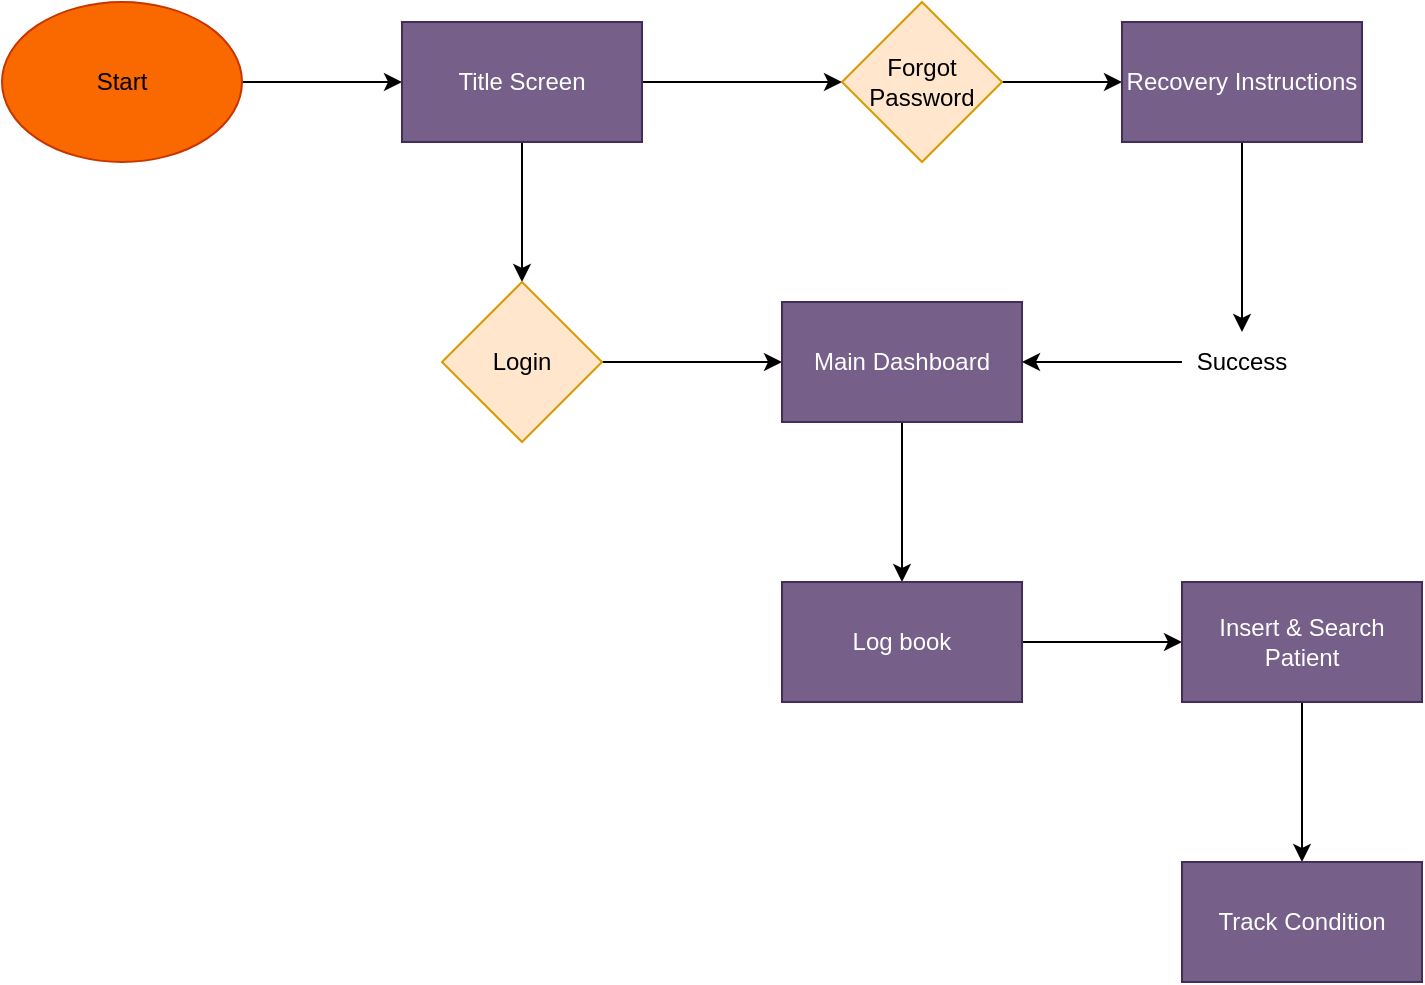 <mxfile version="24.2.0" type="github">
  <diagram name="Page-1" id="f-FT1rUhoASd2f0an_6X">
    <mxGraphModel dx="794" dy="422" grid="1" gridSize="10" guides="1" tooltips="1" connect="1" arrows="1" fold="1" page="1" pageScale="1" pageWidth="850" pageHeight="1100" math="0" shadow="0">
      <root>
        <mxCell id="0" />
        <mxCell id="1" parent="0" />
        <mxCell id="K1mzVftVEfYpcNpW3lGC-4" value="" style="edgeStyle=orthogonalEdgeStyle;rounded=0;orthogonalLoop=1;jettySize=auto;html=1;" parent="1" source="AVB4TACVMZflynDXeGGa-1" target="K1mzVftVEfYpcNpW3lGC-3" edge="1">
          <mxGeometry relative="1" as="geometry" />
        </mxCell>
        <mxCell id="AVB4TACVMZflynDXeGGa-1" value="Start" style="ellipse;whiteSpace=wrap;html=1;fillColor=#fa6800;strokeColor=#C73500;fontColor=#000000;" parent="1" vertex="1">
          <mxGeometry x="90" y="80" width="120" height="80" as="geometry" />
        </mxCell>
        <mxCell id="K1mzVftVEfYpcNpW3lGC-6" value="" style="edgeStyle=orthogonalEdgeStyle;rounded=0;orthogonalLoop=1;jettySize=auto;html=1;" parent="1" source="K1mzVftVEfYpcNpW3lGC-3" target="K1mzVftVEfYpcNpW3lGC-5" edge="1">
          <mxGeometry relative="1" as="geometry" />
        </mxCell>
        <mxCell id="K1mzVftVEfYpcNpW3lGC-8" value="" style="edgeStyle=orthogonalEdgeStyle;rounded=0;orthogonalLoop=1;jettySize=auto;html=1;" parent="1" source="K1mzVftVEfYpcNpW3lGC-3" target="K1mzVftVEfYpcNpW3lGC-7" edge="1">
          <mxGeometry relative="1" as="geometry" />
        </mxCell>
        <mxCell id="K1mzVftVEfYpcNpW3lGC-3" value="Title Screen" style="whiteSpace=wrap;html=1;fillColor=#76608a;strokeColor=#432D57;fontColor=#ffffff;" parent="1" vertex="1">
          <mxGeometry x="290" y="90" width="120" height="60" as="geometry" />
        </mxCell>
        <mxCell id="K1mzVftVEfYpcNpW3lGC-14" value="" style="edgeStyle=orthogonalEdgeStyle;rounded=0;orthogonalLoop=1;jettySize=auto;html=1;" parent="1" source="K1mzVftVEfYpcNpW3lGC-5" target="K1mzVftVEfYpcNpW3lGC-13" edge="1">
          <mxGeometry relative="1" as="geometry" />
        </mxCell>
        <mxCell id="K1mzVftVEfYpcNpW3lGC-5" value="Login" style="rhombus;whiteSpace=wrap;html=1;fillColor=#ffe6cc;strokeColor=#d79b00;" parent="1" vertex="1">
          <mxGeometry x="310" y="220" width="80" height="80" as="geometry" />
        </mxCell>
        <mxCell id="K1mzVftVEfYpcNpW3lGC-12" value="" style="edgeStyle=orthogonalEdgeStyle;rounded=0;orthogonalLoop=1;jettySize=auto;html=1;" parent="1" source="K1mzVftVEfYpcNpW3lGC-7" target="K1mzVftVEfYpcNpW3lGC-11" edge="1">
          <mxGeometry relative="1" as="geometry" />
        </mxCell>
        <mxCell id="K1mzVftVEfYpcNpW3lGC-7" value="Forgot Password" style="rhombus;whiteSpace=wrap;html=1;fillColor=#ffe6cc;strokeColor=#d79b00;" parent="1" vertex="1">
          <mxGeometry x="510" y="80" width="80" height="80" as="geometry" />
        </mxCell>
        <mxCell id="K1mzVftVEfYpcNpW3lGC-16" style="edgeStyle=orthogonalEdgeStyle;rounded=0;orthogonalLoop=1;jettySize=auto;html=1;exitX=0.5;exitY=1;exitDx=0;exitDy=0;entryX=0.5;entryY=0;entryDx=0;entryDy=0;" parent="1" source="K1mzVftVEfYpcNpW3lGC-11" target="K1mzVftVEfYpcNpW3lGC-17" edge="1">
          <mxGeometry relative="1" as="geometry">
            <mxPoint x="710" y="220" as="targetPoint" />
          </mxGeometry>
        </mxCell>
        <mxCell id="K1mzVftVEfYpcNpW3lGC-11" value="Recovery Instructions" style="whiteSpace=wrap;html=1;fillColor=#76608a;strokeColor=#432D57;fontColor=#ffffff;" parent="1" vertex="1">
          <mxGeometry x="650" y="90" width="120" height="60" as="geometry" />
        </mxCell>
        <mxCell id="oKHr2jN-2uXYwJmryG8--2" value="" style="edgeStyle=orthogonalEdgeStyle;rounded=0;orthogonalLoop=1;jettySize=auto;html=1;" edge="1" parent="1" source="K1mzVftVEfYpcNpW3lGC-13" target="oKHr2jN-2uXYwJmryG8--1">
          <mxGeometry relative="1" as="geometry" />
        </mxCell>
        <mxCell id="K1mzVftVEfYpcNpW3lGC-13" value="Main Dashboard" style="whiteSpace=wrap;html=1;fillColor=#76608a;strokeColor=#432D57;fontColor=#ffffff;" parent="1" vertex="1">
          <mxGeometry x="480" y="230" width="120" height="60" as="geometry" />
        </mxCell>
        <mxCell id="K1mzVftVEfYpcNpW3lGC-18" style="edgeStyle=orthogonalEdgeStyle;rounded=0;orthogonalLoop=1;jettySize=auto;html=1;exitX=0;exitY=0.5;exitDx=0;exitDy=0;entryX=1;entryY=0.5;entryDx=0;entryDy=0;" parent="1" source="K1mzVftVEfYpcNpW3lGC-17" target="K1mzVftVEfYpcNpW3lGC-13" edge="1">
          <mxGeometry relative="1" as="geometry" />
        </mxCell>
        <mxCell id="K1mzVftVEfYpcNpW3lGC-17" value="Success" style="text;html=1;align=center;verticalAlign=middle;whiteSpace=wrap;rounded=0;" parent="1" vertex="1">
          <mxGeometry x="680" y="245" width="60" height="30" as="geometry" />
        </mxCell>
        <mxCell id="oKHr2jN-2uXYwJmryG8--4" value="" style="edgeStyle=orthogonalEdgeStyle;rounded=0;orthogonalLoop=1;jettySize=auto;html=1;" edge="1" parent="1" source="oKHr2jN-2uXYwJmryG8--1" target="oKHr2jN-2uXYwJmryG8--3">
          <mxGeometry relative="1" as="geometry" />
        </mxCell>
        <mxCell id="oKHr2jN-2uXYwJmryG8--1" value="Log book" style="whiteSpace=wrap;html=1;fillColor=#76608a;strokeColor=#432D57;fontColor=#ffffff;" vertex="1" parent="1">
          <mxGeometry x="480" y="370" width="120" height="60" as="geometry" />
        </mxCell>
        <mxCell id="oKHr2jN-2uXYwJmryG8--6" value="" style="edgeStyle=orthogonalEdgeStyle;rounded=0;orthogonalLoop=1;jettySize=auto;html=1;" edge="1" parent="1" source="oKHr2jN-2uXYwJmryG8--3" target="oKHr2jN-2uXYwJmryG8--5">
          <mxGeometry relative="1" as="geometry" />
        </mxCell>
        <mxCell id="oKHr2jN-2uXYwJmryG8--3" value="Insert &amp;amp; Search Patient" style="whiteSpace=wrap;html=1;fillColor=#76608a;strokeColor=#432D57;fontColor=#ffffff;" vertex="1" parent="1">
          <mxGeometry x="680" y="370" width="120" height="60" as="geometry" />
        </mxCell>
        <mxCell id="oKHr2jN-2uXYwJmryG8--5" value="Track Condition" style="whiteSpace=wrap;html=1;fillColor=#76608a;strokeColor=#432D57;fontColor=#ffffff;" vertex="1" parent="1">
          <mxGeometry x="680" y="510" width="120" height="60" as="geometry" />
        </mxCell>
      </root>
    </mxGraphModel>
  </diagram>
</mxfile>
